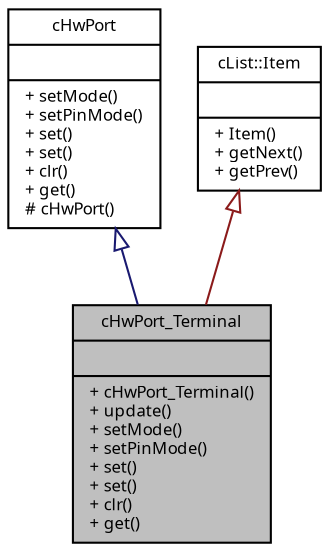 digraph "cHwPort_Terminal"
{
  edge [fontname="Sans",fontsize="8",labelfontname="Sans",labelfontsize="8"];
  node [fontname="Sans",fontsize="8",shape=record];
  Node1 [label="{cHwPort_Terminal\n||+ cHwPort_Terminal()\l+ update()\l+ setMode()\l+ setPinMode()\l+ set()\l+ set()\l+ clr()\l+ get()\l}",height=0.2,width=0.4,color="black", fillcolor="grey75", style="filled", fontcolor="black"];
  Node2 -> Node1 [dir="back",color="midnightblue",fontsize="8",style="solid",arrowtail="onormal",fontname="Sans"];
  Node2 [label="{cHwPort\n||+ setMode()\l+ setPinMode()\l+ set()\l+ set()\l+ clr()\l+ get()\l# cHwPort()\l}",height=0.2,width=0.4,color="black", fillcolor="white", style="filled",URL="$classc_hw_port.html",tooltip="Abstract class supporting general purpose I/O hardware. "];
  Node3 -> Node1 [dir="back",color="firebrick4",fontsize="8",style="solid",arrowtail="onormal",fontname="Sans"];
  Node3 [label="{cList::Item\n||+ Item()\l+ getNext()\l+ getPrev()\l}",height=0.2,width=0.4,color="black", fillcolor="white", style="filled",URL="$classc_list_1_1_item.html",tooltip="Base class for list items. "];
}

